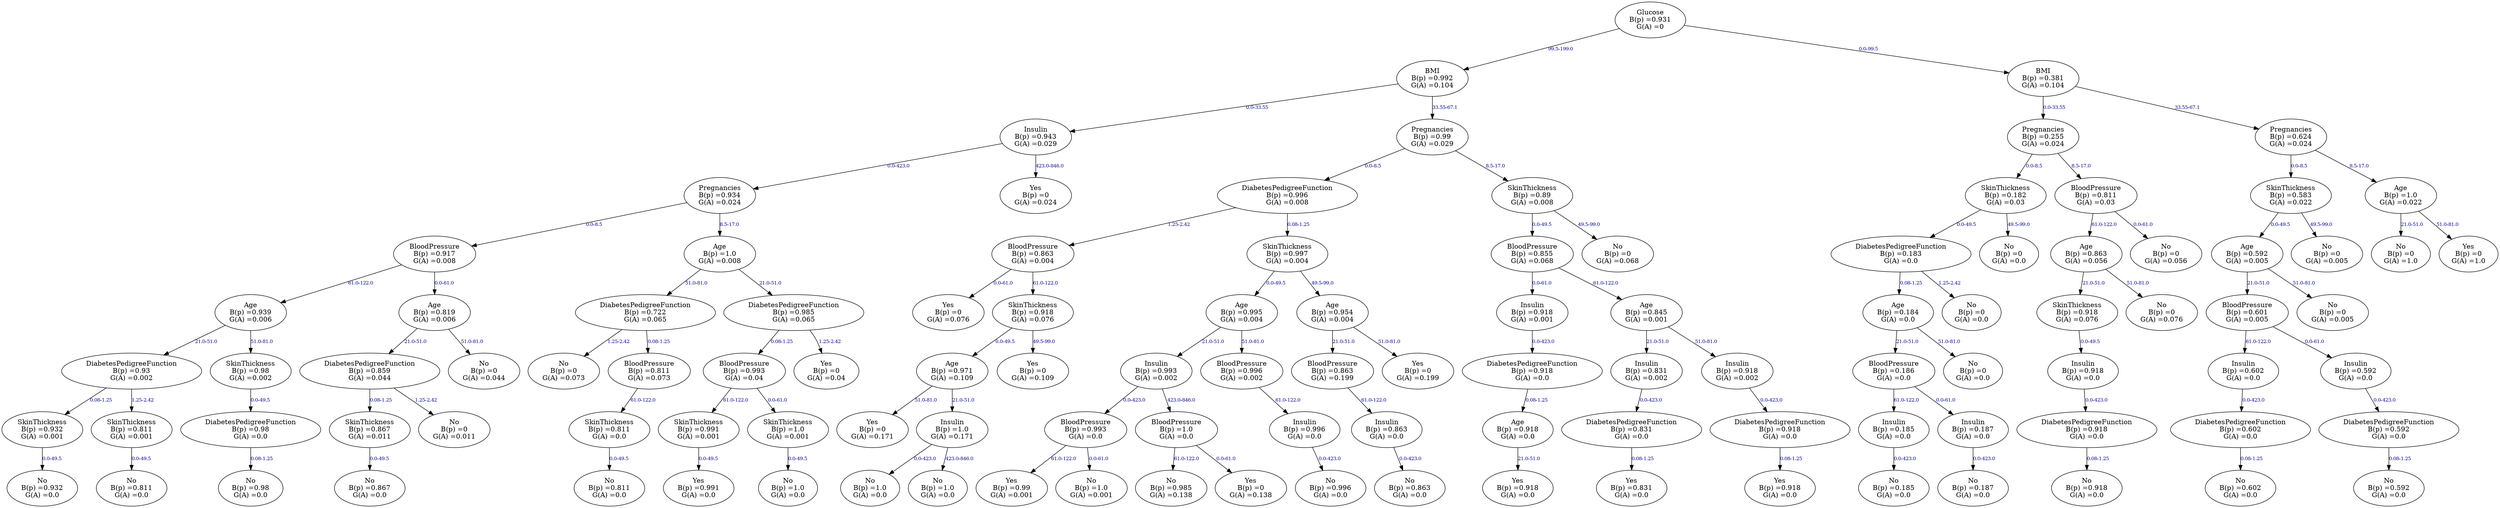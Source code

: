 // The Round Table
digraph "diabetes decision tree" {
	b [label="BMI
B(p) =0.992
G(A) =0.104"]
	a [label="Glucose
B(p) =0.931
G(A) =0"]
	a -> b [label="99.5-199.0" fontcolor=darkblue fontsize=10]
	c [label="BMI
B(p) =0.381
G(A) =0.104"]
	a [label="Glucose
B(p) =0.931
G(A) =0"]
	a -> c [label="0.0-99.5" fontcolor=darkblue fontsize=10]
	d [label="Insulin
B(p) =0.943
G(A) =0.029"]
	b -> d [label="0.0-33.55" fontcolor=darkblue fontsize=10]
	e [label="Pregnancies
B(p) =0.99
G(A) =0.029"]
	b -> e [label="33.55-67.1" fontcolor=darkblue fontsize=10]
	f [label="Pregnancies
B(p) =0.255
G(A) =0.024"]
	c -> f [label="0.0-33.55" fontcolor=darkblue fontsize=10]
	g [label="Pregnancies
B(p) =0.624
G(A) =0.024"]
	c -> g [label="33.55-67.1" fontcolor=darkblue fontsize=10]
	h [label="Pregnancies
B(p) =0.934
G(A) =0.024"]
	d -> h [label="0.0-423.0" fontcolor=darkblue fontsize=10]
	i [label="Yes
B(p) =0
G(A) =0.024"]
	d -> i [label="423.0-846.0" fontcolor=darkblue fontsize=10]
	j [label="DiabetesPedigreeFunction
B(p) =0.996
G(A) =0.008"]
	e -> j [label="0.0-8.5" fontcolor=darkblue fontsize=10]
	k [label="SkinThickness
B(p) =0.89
G(A) =0.008"]
	e -> k [label="8.5-17.0" fontcolor=darkblue fontsize=10]
	l [label="SkinThickness
B(p) =0.182
G(A) =0.03"]
	f -> l [label="0.0-8.5" fontcolor=darkblue fontsize=10]
	m [label="BloodPressure
B(p) =0.811
G(A) =0.03"]
	f -> m [label="8.5-17.0" fontcolor=darkblue fontsize=10]
	n [label="SkinThickness
B(p) =0.583
G(A) =0.022"]
	g -> n [label="0.0-8.5" fontcolor=darkblue fontsize=10]
	o [label="Age
B(p) =1.0
G(A) =0.022"]
	g -> o [label="8.5-17.0" fontcolor=darkblue fontsize=10]
	p [label="BloodPressure
B(p) =0.917
G(A) =0.008"]
	h -> p [label="0.0-8.5" fontcolor=darkblue fontsize=10]
	q [label="Age
B(p) =1.0
G(A) =0.008"]
	h -> q [label="8.5-17.0" fontcolor=darkblue fontsize=10]
	r [label="BloodPressure
B(p) =0.863
G(A) =0.004"]
	j -> r [label="1.25-2.42" fontcolor=darkblue fontsize=10]
	s [label="SkinThickness
B(p) =0.997
G(A) =0.004"]
	j -> s [label="0.08-1.25" fontcolor=darkblue fontsize=10]
	t [label="BloodPressure
B(p) =0.855
G(A) =0.068"]
	k -> t [label="0.0-49.5" fontcolor=darkblue fontsize=10]
	u [label="No
B(p) =0
G(A) =0.068"]
	k -> u [label="49.5-99.0" fontcolor=darkblue fontsize=10]
	v [label="DiabetesPedigreeFunction
B(p) =0.183
G(A) =0.0"]
	l -> v [label="0.0-49.5" fontcolor=darkblue fontsize=10]
	w [label="No
B(p) =0
G(A) =0.0"]
	l -> w [label="49.5-99.0" fontcolor=darkblue fontsize=10]
	x [label="Age
B(p) =0.863
G(A) =0.056"]
	m -> x [label="61.0-122.0" fontcolor=darkblue fontsize=10]
	y [label="No
B(p) =0
G(A) =0.056"]
	m -> y [label="0.0-61.0" fontcolor=darkblue fontsize=10]
	z [label="Age
B(p) =0.592
G(A) =0.005"]
	n -> z [label="0.0-49.5" fontcolor=darkblue fontsize=10]
	"{" [label="No
B(p) =0
G(A) =0.005"]
	n -> "{" [label="49.5-99.0" fontcolor=darkblue fontsize=10]
	"|" [label="No
B(p) =0
G(A) =1.0"]
	o -> "|" [label="21.0-51.0" fontcolor=darkblue fontsize=10]
	"}" [label="Yes
B(p) =0
G(A) =1.0"]
	o -> "}" [label="51.0-81.0" fontcolor=darkblue fontsize=10]
	"~" [label="Age
B(p) =0.939
G(A) =0.006"]
	p -> "~" [label="61.0-122.0" fontcolor=darkblue fontsize=10]
	"" [label="Age
B(p) =0.819
G(A) =0.006"]
	p -> "" [label="0.0-61.0" fontcolor=darkblue fontsize=10]
	"" [label="DiabetesPedigreeFunction
B(p) =0.722
G(A) =0.065"]
	q -> "" [label="51.0-81.0" fontcolor=darkblue fontsize=10]
	"" [label="DiabetesPedigreeFunction
B(p) =0.985
G(A) =0.065"]
	q -> "" [label="21.0-51.0" fontcolor=darkblue fontsize=10]
	"" [label="Yes
B(p) =0
G(A) =0.076"]
	r -> "" [label="0.0-61.0" fontcolor=darkblue fontsize=10]
	"" [label="SkinThickness
B(p) =0.918
G(A) =0.076"]
	r -> "" [label="61.0-122.0" fontcolor=darkblue fontsize=10]
	"" [label="Age
B(p) =0.995
G(A) =0.004"]
	s -> "" [label="0.0-49.5" fontcolor=darkblue fontsize=10]
	"" [label="Age
B(p) =0.954
G(A) =0.004"]
	s -> "" [label="49.5-99.0" fontcolor=darkblue fontsize=10]
	"" [label="Insulin
B(p) =0.918
G(A) =0.001"]
	t -> "" [label="0.0-61.0" fontcolor=darkblue fontsize=10]
	"" [label="Age
B(p) =0.845
G(A) =0.001"]
	t -> "" [label="61.0-122.0" fontcolor=darkblue fontsize=10]
	"" [label="Age
B(p) =0.184
G(A) =0.0"]
	v -> "" [label="0.08-1.25" fontcolor=darkblue fontsize=10]
	"" [label="No
B(p) =0
G(A) =0.0"]
	v -> "" [label="1.25-2.42" fontcolor=darkblue fontsize=10]
	"" [label="SkinThickness
B(p) =0.918
G(A) =0.076"]
	x -> "" [label="21.0-51.0" fontcolor=darkblue fontsize=10]
	"" [label="No
B(p) =0
G(A) =0.076"]
	x -> "" [label="51.0-81.0" fontcolor=darkblue fontsize=10]
	"" [label="BloodPressure
B(p) =0.601
G(A) =0.005"]
	z -> "" [label="21.0-51.0" fontcolor=darkblue fontsize=10]
	"" [label="No
B(p) =0
G(A) =0.005"]
	z -> "" [label="51.0-81.0" fontcolor=darkblue fontsize=10]
	"" [label="DiabetesPedigreeFunction
B(p) =0.93
G(A) =0.002"]
	"~" -> "" [label="21.0-51.0" fontcolor=darkblue fontsize=10]
	"" [label="SkinThickness
B(p) =0.98
G(A) =0.002"]
	"~" -> "" [label="51.0-81.0" fontcolor=darkblue fontsize=10]
	"" [label="DiabetesPedigreeFunction
B(p) =0.859
G(A) =0.044"]
	"" -> "" [label="21.0-51.0" fontcolor=darkblue fontsize=10]
	"" [label="No
B(p) =0
G(A) =0.044"]
	"" -> "" [label="51.0-81.0" fontcolor=darkblue fontsize=10]
	"" [label="No
B(p) =0
G(A) =0.073"]
	"" -> "" [label="1.25-2.42" fontcolor=darkblue fontsize=10]
	"" [label="BloodPressure
B(p) =0.811
G(A) =0.073"]
	"" -> "" [label="0.08-1.25" fontcolor=darkblue fontsize=10]
	"" [label="BloodPressure
B(p) =0.993
G(A) =0.04"]
	"" -> "" [label="0.08-1.25" fontcolor=darkblue fontsize=10]
	"" [label="Yes
B(p) =0
G(A) =0.04"]
	"" -> "" [label="1.25-2.42" fontcolor=darkblue fontsize=10]
	"" [label="Age
B(p) =0.971
G(A) =0.109"]
	"" -> "" [label="0.0-49.5" fontcolor=darkblue fontsize=10]
	"" [label="Yes
B(p) =0
G(A) =0.109"]
	"" -> "" [label="49.5-99.0" fontcolor=darkblue fontsize=10]
	"" [label="Insulin
B(p) =0.993
G(A) =0.002"]
	"" -> "" [label="21.0-51.0" fontcolor=darkblue fontsize=10]
	"" [label="BloodPressure
B(p) =0.996
G(A) =0.002"]
	"" -> "" [label="51.0-81.0" fontcolor=darkblue fontsize=10]
	"" [label="BloodPressure
B(p) =0.863
G(A) =0.199"]
	"" -> "" [label="21.0-51.0" fontcolor=darkblue fontsize=10]
	"" [label="Yes
B(p) =0
G(A) =0.199"]
	"" -> "" [label="51.0-81.0" fontcolor=darkblue fontsize=10]
	"" [label="DiabetesPedigreeFunction
B(p) =0.918
G(A) =0.0"]
	"" -> "" [label="0.0-423.0" fontcolor=darkblue fontsize=10]
	"" [label="Insulin
B(p) =0.831
G(A) =0.002"]
	"" -> "" [label="21.0-51.0" fontcolor=darkblue fontsize=10]
	"" [label="Insulin
B(p) =0.918
G(A) =0.002"]
	"" -> "" [label="51.0-81.0" fontcolor=darkblue fontsize=10]
	"" [label="BloodPressure
B(p) =0.186
G(A) =0.0"]
	"" -> "" [label="21.0-51.0" fontcolor=darkblue fontsize=10]
	" " [label="No
B(p) =0
G(A) =0.0"]
	"" -> " " [label="51.0-81.0" fontcolor=darkblue fontsize=10]
	"¡" [label="Insulin
B(p) =0.918
G(A) =0.0"]
	"" -> "¡" [label="0.0-49.5" fontcolor=darkblue fontsize=10]
	"¢" [label="Insulin
B(p) =0.602
G(A) =0.0"]
	"" -> "¢" [label="61.0-122.0" fontcolor=darkblue fontsize=10]
	"£" [label="Insulin
B(p) =0.592
G(A) =0.0"]
	"" -> "£" [label="0.0-61.0" fontcolor=darkblue fontsize=10]
	"¤" [label="SkinThickness
B(p) =0.932
G(A) =0.001"]
	"" -> "¤" [label="0.08-1.25" fontcolor=darkblue fontsize=10]
	"¥" [label="SkinThickness
B(p) =0.811
G(A) =0.001"]
	"" -> "¥" [label="1.25-2.42" fontcolor=darkblue fontsize=10]
	"¦" [label="DiabetesPedigreeFunction
B(p) =0.98
G(A) =0.0"]
	"" -> "¦" [label="0.0-49.5" fontcolor=darkblue fontsize=10]
	"§" [label="SkinThickness
B(p) =0.867
G(A) =0.011"]
	"" -> "§" [label="0.08-1.25" fontcolor=darkblue fontsize=10]
	"¨" [label="No
B(p) =0
G(A) =0.011"]
	"" -> "¨" [label="1.25-2.42" fontcolor=darkblue fontsize=10]
	"©" [label="SkinThickness
B(p) =0.811
G(A) =0.0"]
	"" -> "©" [label="61.0-122.0" fontcolor=darkblue fontsize=10]
	"ª" [label="SkinThickness
B(p) =0.991
G(A) =0.001"]
	"" -> "ª" [label="61.0-122.0" fontcolor=darkblue fontsize=10]
	"«" [label="SkinThickness
B(p) =1.0
G(A) =0.001"]
	"" -> "«" [label="0.0-61.0" fontcolor=darkblue fontsize=10]
	"¬" [label="Yes
B(p) =0
G(A) =0.171"]
	"" -> "¬" [label="51.0-81.0" fontcolor=darkblue fontsize=10]
	"­" [label="Insulin
B(p) =1.0
G(A) =0.171"]
	"" -> "­" [label="21.0-51.0" fontcolor=darkblue fontsize=10]
	"®" [label="BloodPressure
B(p) =0.993
G(A) =0.0"]
	"" -> "®" [label="0.0-423.0" fontcolor=darkblue fontsize=10]
	"¯" [label="BloodPressure
B(p) =1.0
G(A) =0.0"]
	"" -> "¯" [label="423.0-846.0" fontcolor=darkblue fontsize=10]
	"°" [label="Insulin
B(p) =0.996
G(A) =0.0"]
	"" -> "°" [label="61.0-122.0" fontcolor=darkblue fontsize=10]
	"±" [label="Insulin
B(p) =0.863
G(A) =0.0"]
	"" -> "±" [label="61.0-122.0" fontcolor=darkblue fontsize=10]
	"²" [label="Age
B(p) =0.918
G(A) =0.0"]
	"" -> "²" [label="0.08-1.25" fontcolor=darkblue fontsize=10]
	"³" [label="DiabetesPedigreeFunction
B(p) =0.831
G(A) =0.0"]
	"" -> "³" [label="0.0-423.0" fontcolor=darkblue fontsize=10]
	"´" [label="DiabetesPedigreeFunction
B(p) =0.918
G(A) =0.0"]
	"" -> "´" [label="0.0-423.0" fontcolor=darkblue fontsize=10]
	"µ" [label="Insulin
B(p) =0.185
G(A) =0.0"]
	"" -> "µ" [label="61.0-122.0" fontcolor=darkblue fontsize=10]
	"¶" [label="Insulin
B(p) =0.187
G(A) =0.0"]
	"" -> "¶" [label="0.0-61.0" fontcolor=darkblue fontsize=10]
	"·" [label="DiabetesPedigreeFunction
B(p) =0.918
G(A) =0.0"]
	"¡" -> "·" [label="0.0-423.0" fontcolor=darkblue fontsize=10]
	"¸" [label="DiabetesPedigreeFunction
B(p) =0.602
G(A) =0.0"]
	"¢" -> "¸" [label="0.0-423.0" fontcolor=darkblue fontsize=10]
	"¹" [label="DiabetesPedigreeFunction
B(p) =0.592
G(A) =0.0"]
	"£" -> "¹" [label="0.0-423.0" fontcolor=darkblue fontsize=10]
	"º" [label="No
B(p) =0.932
G(A) =0.0"]
	"¤" -> "º" [label="0.0-49.5" fontcolor=darkblue fontsize=10]
	"»" [label="No
B(p) =0.811
G(A) =0.0"]
	"¥" -> "»" [label="0.0-49.5" fontcolor=darkblue fontsize=10]
	"¼" [label="No
B(p) =0.98
G(A) =0.0"]
	"¦" -> "¼" [label="0.08-1.25" fontcolor=darkblue fontsize=10]
	"½" [label="No
B(p) =0.867
G(A) =0.0"]
	"§" -> "½" [label="0.0-49.5" fontcolor=darkblue fontsize=10]
	"¾" [label="No
B(p) =0.811
G(A) =0.0"]
	"©" -> "¾" [label="0.0-49.5" fontcolor=darkblue fontsize=10]
	"¿" [label="Yes
B(p) =0.991
G(A) =0.0"]
	"ª" -> "¿" [label="0.0-49.5" fontcolor=darkblue fontsize=10]
	"À" [label="No
B(p) =1.0
G(A) =0.0"]
	"«" -> "À" [label="0.0-49.5" fontcolor=darkblue fontsize=10]
	"Á" [label="No
B(p) =1.0
G(A) =0.0"]
	"­" -> "Á" [label="0.0-423.0" fontcolor=darkblue fontsize=10]
	"Â" [label="No
B(p) =1.0
G(A) =0.0"]
	"­" -> "Â" [label="423.0-846.0" fontcolor=darkblue fontsize=10]
	"Ã" [label="Yes
B(p) =0.99
G(A) =0.001"]
	"®" -> "Ã" [label="61.0-122.0" fontcolor=darkblue fontsize=10]
	"Ä" [label="No
B(p) =1.0
G(A) =0.001"]
	"®" -> "Ä" [label="0.0-61.0" fontcolor=darkblue fontsize=10]
	"Å" [label="No
B(p) =0.985
G(A) =0.138"]
	"¯" -> "Å" [label="61.0-122.0" fontcolor=darkblue fontsize=10]
	"Æ" [label="Yes
B(p) =0
G(A) =0.138"]
	"¯" -> "Æ" [label="0.0-61.0" fontcolor=darkblue fontsize=10]
	"Ç" [label="No
B(p) =0.996
G(A) =0.0"]
	"°" -> "Ç" [label="0.0-423.0" fontcolor=darkblue fontsize=10]
	"È" [label="No
B(p) =0.863
G(A) =0.0"]
	"±" -> "È" [label="0.0-423.0" fontcolor=darkblue fontsize=10]
	"É" [label="Yes
B(p) =0.918
G(A) =0.0"]
	"²" -> "É" [label="21.0-51.0" fontcolor=darkblue fontsize=10]
	"Ê" [label="Yes
B(p) =0.831
G(A) =0.0"]
	"³" -> "Ê" [label="0.08-1.25" fontcolor=darkblue fontsize=10]
	"Ë" [label="Yes
B(p) =0.918
G(A) =0.0"]
	"´" -> "Ë" [label="0.08-1.25" fontcolor=darkblue fontsize=10]
	"Ì" [label="No
B(p) =0.185
G(A) =0.0"]
	"µ" -> "Ì" [label="0.0-423.0" fontcolor=darkblue fontsize=10]
	"Í" [label="No
B(p) =0.187
G(A) =0.0"]
	"¶" -> "Í" [label="0.0-423.0" fontcolor=darkblue fontsize=10]
	"Î" [label="No
B(p) =0.918
G(A) =0.0"]
	"·" -> "Î" [label="0.08-1.25" fontcolor=darkblue fontsize=10]
	"Ï" [label="No
B(p) =0.602
G(A) =0.0"]
	"¸" -> "Ï" [label="0.08-1.25" fontcolor=darkblue fontsize=10]
	"Ð" [label="No
B(p) =0.592
G(A) =0.0"]
	"¹" -> "Ð" [label="0.08-1.25" fontcolor=darkblue fontsize=10]
}
